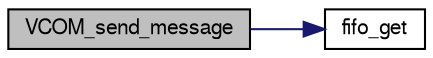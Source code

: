 digraph "VCOM_send_message"
{
  edge [fontname="FreeSans",fontsize="10",labelfontname="FreeSans",labelfontsize="10"];
  node [fontname="FreeSans",fontsize="10",shape=record];
  rankdir="LR";
  Node1 [label="VCOM_send_message",height=0.2,width=0.4,color="black", fillcolor="grey75", style="filled", fontcolor="black"];
  Node1 -> Node2 [color="midnightblue",fontsize="10",style="solid",fontname="FreeSans"];
  Node2 [label="fifo_get",height=0.2,width=0.4,color="black", fillcolor="white", style="filled",URL="$lpc21_2usb__ser__hw_8c.html#ae9e700bbf9ad6ed809b2879eeda18417"];
}

